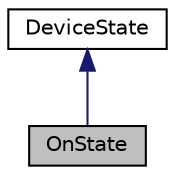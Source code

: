 digraph "OnState"
{
 // LATEX_PDF_SIZE
  edge [fontname="Helvetica",fontsize="10",labelfontname="Helvetica",labelfontsize="10"];
  node [fontname="Helvetica",fontsize="10",shape=record];
  Node1 [label="OnState",height=0.2,width=0.4,color="black", fillcolor="grey75", style="filled", fontcolor="black",tooltip="Concrete state representing the \"On\" state of a smart device."];
  Node2 -> Node1 [dir="back",color="midnightblue",fontsize="10",style="solid",fontname="Helvetica"];
  Node2 [label="DeviceState",height=0.2,width=0.4,color="black", fillcolor="white", style="filled",URL="$classDeviceState.html",tooltip="Abstract base class representing a generic state of a smart device."];
}
